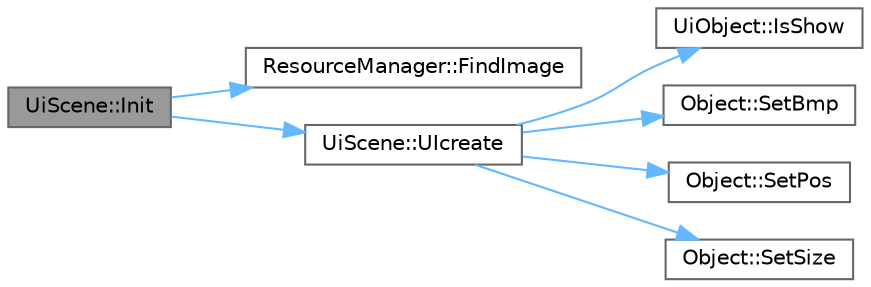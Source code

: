 digraph "UiScene::Init"
{
 // LATEX_PDF_SIZE
  bgcolor="transparent";
  edge [fontname=Helvetica,fontsize=10,labelfontname=Helvetica,labelfontsize=10];
  node [fontname=Helvetica,fontsize=10,shape=box,height=0.2,width=0.4];
  rankdir="LR";
  Node1 [id="Node000001",label="UiScene::Init",height=0.2,width=0.4,color="gray40", fillcolor="grey60", style="filled", fontcolor="black",tooltip=" "];
  Node1 -> Node2 [id="edge1_Node000001_Node000002",color="steelblue1",style="solid",tooltip=" "];
  Node2 [id="Node000002",label="ResourceManager::FindImage",height=0.2,width=0.4,color="grey40", fillcolor="white", style="filled",URL="$class_resource_manager.html#a742416647c70dad8b2152d9f29b2b775",tooltip=" "];
  Node1 -> Node3 [id="edge2_Node000001_Node000003",color="steelblue1",style="solid",tooltip=" "];
  Node3 [id="Node000003",label="UiScene::UIcreate",height=0.2,width=0.4,color="grey40", fillcolor="white", style="filled",URL="$class_ui_scene.html#a7108075ba0c916df3cc1c2a753f8aac2",tooltip=" "];
  Node3 -> Node4 [id="edge3_Node000003_Node000004",color="steelblue1",style="solid",tooltip=" "];
  Node4 [id="Node000004",label="UiObject::IsShow",height=0.2,width=0.4,color="grey40", fillcolor="white", style="filled",URL="$class_ui_object.html#ae26570c684d7ae8364cf66a3afe23f60",tooltip=" "];
  Node3 -> Node5 [id="edge4_Node000003_Node000005",color="steelblue1",style="solid",tooltip=" "];
  Node5 [id="Node000005",label="Object::SetBmp",height=0.2,width=0.4,color="grey40", fillcolor="white", style="filled",URL="$class_object.html#adc4edf1f8d7984f5d3c0718f34a8e573",tooltip=" "];
  Node3 -> Node6 [id="edge5_Node000003_Node000006",color="steelblue1",style="solid",tooltip=" "];
  Node6 [id="Node000006",label="Object::SetPos",height=0.2,width=0.4,color="grey40", fillcolor="white", style="filled",URL="$class_object.html#a3ec1a92051152ba40d65abf1631ff314",tooltip=" "];
  Node3 -> Node7 [id="edge6_Node000003_Node000007",color="steelblue1",style="solid",tooltip=" "];
  Node7 [id="Node000007",label="Object::SetSize",height=0.2,width=0.4,color="grey40", fillcolor="white", style="filled",URL="$class_object.html#a4c5490e345da5cbb975d7d50e84dc1c0",tooltip=" "];
}
